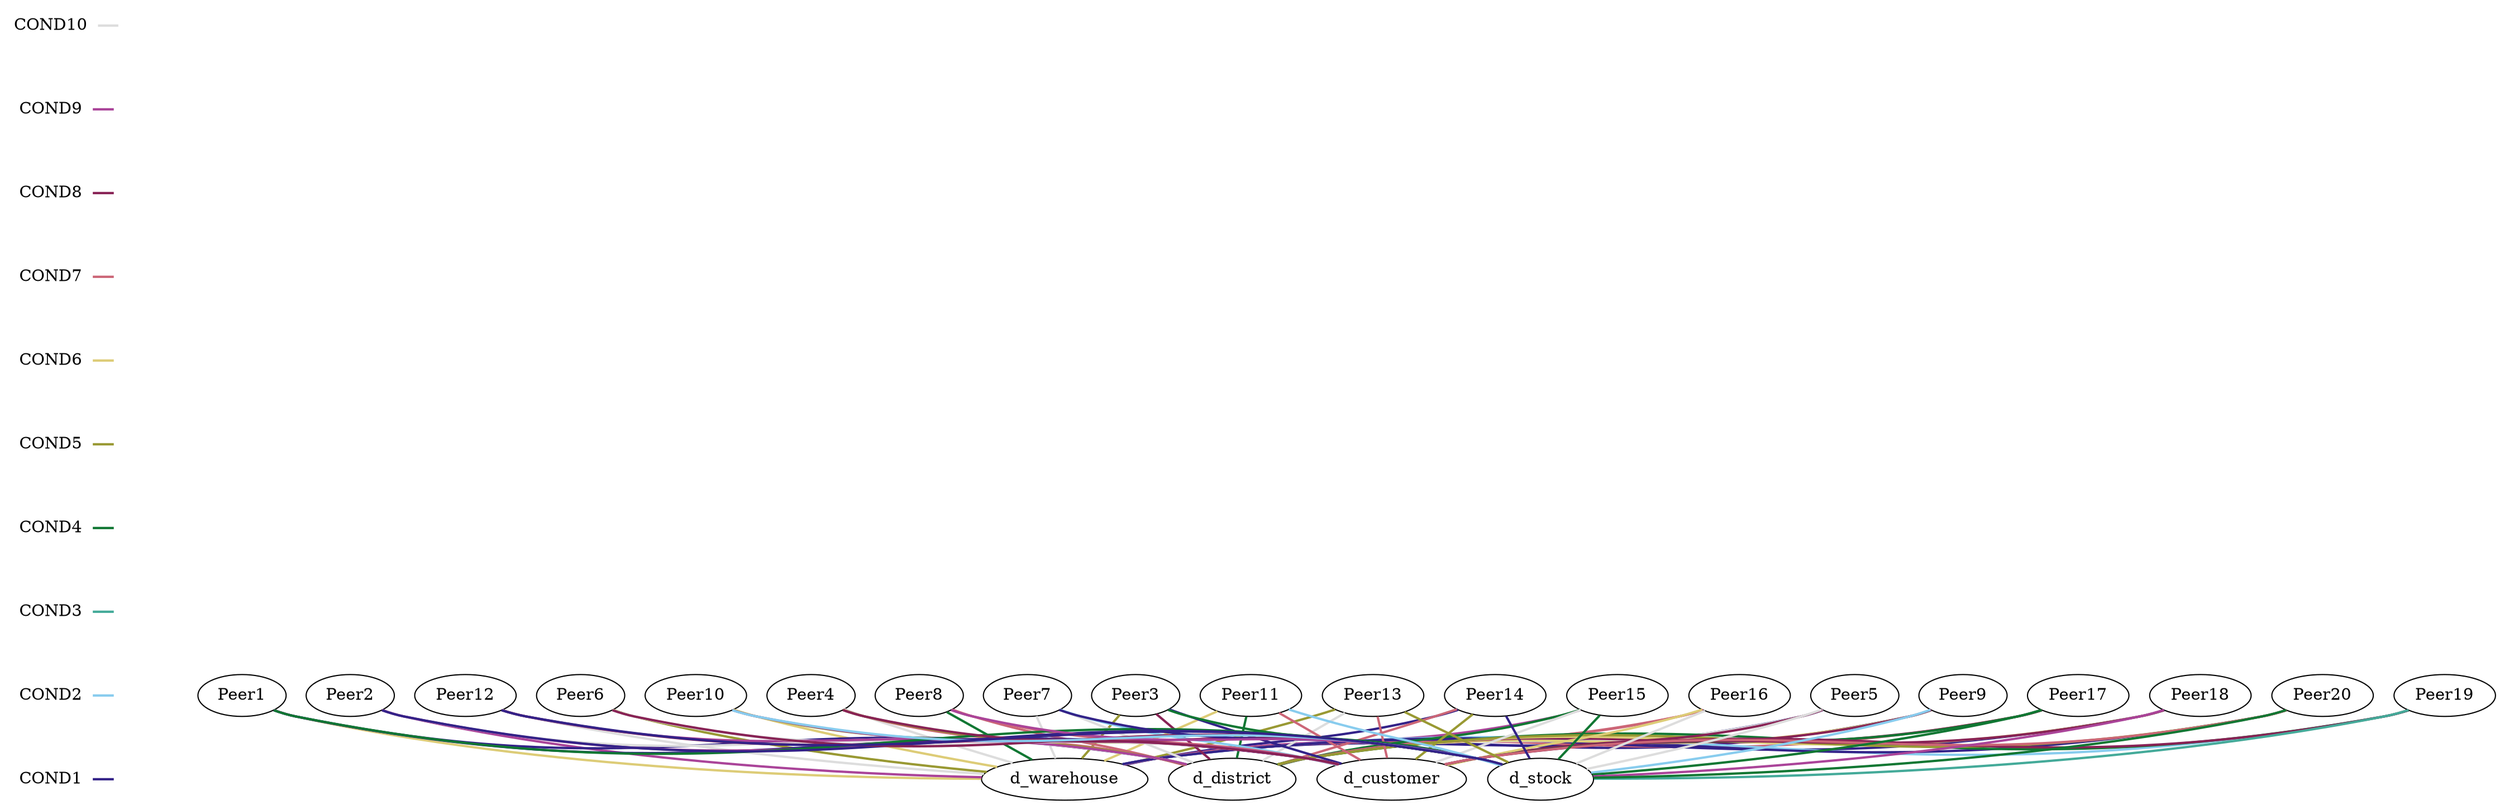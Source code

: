 graph {
	graph [rankdir=BT]
	{
		{
			rank=same rankdir=LR
			cond1 [label=COND1 shape=plaintext]
			ph_cond1 [label="" shape=plaintext]
			cond1 -- ph_cond1 [color="#332288" style=bold]
		}
		{
			rank=same rankdir=LR
			cond2 [label=COND2 shape=plaintext]
			ph_cond2 [label="" shape=plaintext]
			cond2 -- ph_cond2 [color="#88CCEE" style=bold]
		}
		{
			rank=same rankdir=LR
			cond3 [label=COND3 shape=plaintext]
			ph_cond3 [label="" shape=plaintext]
			cond3 -- ph_cond3 [color="#44AA99" style=bold]
		}
		{
			rank=same rankdir=LR
			cond4 [label=COND4 shape=plaintext]
			ph_cond4 [label="" shape=plaintext]
			cond4 -- ph_cond4 [color="#117733" style=bold]
		}
		{
			rank=same rankdir=LR
			cond5 [label=COND5 shape=plaintext]
			ph_cond5 [label="" shape=plaintext]
			cond5 -- ph_cond5 [color="#999933" style=bold]
		}
		{
			rank=same rankdir=LR
			cond6 [label=COND6 shape=plaintext]
			ph_cond6 [label="" shape=plaintext]
			cond6 -- ph_cond6 [color="#DDCC77" style=bold]
		}
		{
			rank=same rankdir=LR
			cond7 [label=COND7 shape=plaintext]
			ph_cond7 [label="" shape=plaintext]
			cond7 -- ph_cond7 [color="#CC6677" style=bold]
		}
		{
			rank=same rankdir=LR
			cond8 [label=COND8 shape=plaintext]
			ph_cond8 [label="" shape=plaintext]
			cond8 -- ph_cond8 [color="#882255" style=bold]
		}
		{
			rank=same rankdir=LR
			cond9 [label=COND9 shape=plaintext]
			ph_cond9 [label="" shape=plaintext]
			cond9 -- ph_cond9 [color="#AA4499" style=bold]
		}
		{
			rank=same rankdir=LR
			cond10 [label=COND10 shape=plaintext]
			ph_cond10 [label="" shape=plaintext]
			cond10 -- ph_cond10 [color="#DDDDDD" style=bold]
		}
		cond1 -- cond2 [style=invis]
		cond2 -- cond3 [style=invis]
		cond3 -- cond4 [style=invis]
		cond4 -- cond5 [style=invis]
		cond5 -- cond6 [style=invis]
		cond6 -- cond7 [style=invis]
		cond7 -- cond8 [style=invis]
		cond8 -- cond9 [style=invis]
		cond9 -- cond10 [style=invis]
	}
	Peer1
	Peer2
	Peer3
	Peer4
	Peer5
	Peer6
	Peer7
	Peer8
	Peer9
	Peer10
	Peer11
	Peer12
	Peer13
	Peer14
	Peer15
	Peer16
	Peer17
	Peer18
	Peer19
	Peer20
	d_warehouse
	d_warehouse -- Peer1 [color="#DDCC77" style=bold]
	d_warehouse -- Peer2 [color="#AA4499" style=bold]
	d_warehouse -- Peer3 [color="#999933" style=bold]
	d_warehouse -- Peer4 [color="#DDDDDD" style=bold]
	d_warehouse -- Peer5 [color="#332288" style=bold]
	d_warehouse -- Peer6 [color="#999933" style=bold]
	d_warehouse -- Peer7 [color="#DDDDDD" style=bold]
	d_warehouse -- Peer8 [color="#117733" style=bold]
	d_warehouse -- Peer9 [color="#332288" style=bold]
	d_warehouse -- Peer10 [color="#DDCC77" style=bold]
	d_warehouse -- Peer11 [color="#DDCC77" style=bold]
	d_warehouse -- Peer12 [color="#DDDDDD" style=bold]
	d_warehouse -- Peer13 [color="#999933" style=bold]
	d_warehouse -- Peer14 [color="#332288" style=bold]
	d_warehouse -- Peer15 [color="#AA4499" style=bold]
	d_warehouse -- Peer16 [color="#CC6677" style=bold]
	d_warehouse -- Peer17 [color="#CC6677" style=bold]
	d_warehouse -- Peer18 [color="#332288" style=bold]
	d_warehouse -- Peer19 [color="#88CCEE" style=bold]
	d_warehouse -- Peer20 [color="#332288" style=bold]
	d_district
	d_district -- Peer1 [color="#332288" style=bold]
	d_district -- Peer2 [color="#DDDDDD" style=bold]
	d_district -- Peer3 [color="#882255" style=bold]
	d_district -- Peer4 [color="#CC6677" style=bold]
	d_district -- Peer5 [color="#DDDDDD" style=bold]
	d_district -- Peer6 [color="#DDDDDD" style=bold]
	d_district -- Peer7 [color="#DDDDDD" style=bold]
	d_district -- Peer8 [color="#CC6677" style=bold]
	d_district -- Peer9 [color="#DDCC77" style=bold]
	d_district -- Peer10 [color="#999933" style=bold]
	d_district -- Peer11 [color="#117733" style=bold]
	d_district -- Peer12 [color="#AA4499" style=bold]
	d_district -- Peer13 [color="#DDDDDD" style=bold]
	d_district -- Peer14 [color="#CC6677" style=bold]
	d_district -- Peer15 [color="#117733" style=bold]
	d_district -- Peer16 [color="#CC6677" style=bold]
	d_district -- Peer17 [color="#882255" style=bold]
	d_district -- Peer18 [color="#DDCC77" style=bold]
	d_district -- Peer19 [color="#117733" style=bold]
	d_district -- Peer20 [color="#999933" style=bold]
	d_customer
	d_customer -- Peer1 [color="#332288" style=bold]
	d_customer -- Peer2 [color="#AA4499" style=bold]
	d_customer -- Peer3 [color="#332288" style=bold]
	d_customer -- Peer4 [color="#999933" style=bold]
	d_customer -- Peer5 [color="#882255" style=bold]
	d_customer -- Peer6 [color="#DDDDDD" style=bold]
	d_customer -- Peer7 [color="#88CCEE" style=bold]
	d_customer -- Peer8 [color="#CC6677" style=bold]
	d_customer -- Peer9 [color="#882255" style=bold]
	d_customer -- Peer10 [color="#AA4499" style=bold]
	d_customer -- Peer11 [color="#CC6677" style=bold]
	d_customer -- Peer12 [color="#882255" style=bold]
	d_customer -- Peer13 [color="#CC6677" style=bold]
	d_customer -- Peer14 [color="#999933" style=bold]
	d_customer -- Peer15 [color="#DDDDDD" style=bold]
	d_customer -- Peer16 [color="#DDCC77" style=bold]
	d_customer -- Peer17 [color="#117733" style=bold]
	d_customer -- Peer18 [color="#882255" style=bold]
	d_customer -- Peer19 [color="#882255" style=bold]
	d_customer -- Peer20 [color="#CC6677" style=bold]
	d_stock
	d_stock -- Peer1 [color="#117733" style=bold]
	d_stock -- Peer2 [color="#332288" style=bold]
	d_stock -- Peer3 [color="#117733" style=bold]
	d_stock -- Peer4 [color="#882255" style=bold]
	d_stock -- Peer5 [color="#DDDDDD" style=bold]
	d_stock -- Peer6 [color="#882255" style=bold]
	d_stock -- Peer7 [color="#332288" style=bold]
	d_stock -- Peer8 [color="#AA4499" style=bold]
	d_stock -- Peer9 [color="#88CCEE" style=bold]
	d_stock -- Peer10 [color="#88CCEE" style=bold]
	d_stock -- Peer11 [color="#88CCEE" style=bold]
	d_stock -- Peer12 [color="#332288" style=bold]
	d_stock -- Peer13 [color="#999933" style=bold]
	d_stock -- Peer14 [color="#332288" style=bold]
	d_stock -- Peer15 [color="#117733" style=bold]
	d_stock -- Peer16 [color="#DDDDDD" style=bold]
	d_stock -- Peer17 [color="#117733" style=bold]
	d_stock -- Peer18 [color="#AA4499" style=bold]
	d_stock -- Peer19 [color="#44AA99" style=bold]
	d_stock -- Peer20 [color="#117733" style=bold]
}
